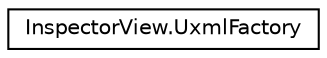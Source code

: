 digraph "Graphical Class Hierarchy"
{
 // LATEX_PDF_SIZE
  edge [fontname="Helvetica",fontsize="10",labelfontname="Helvetica",labelfontsize="10"];
  node [fontname="Helvetica",fontsize="10",shape=record];
  rankdir="LR";
  Node0 [label="InspectorView.UxmlFactory",height=0.2,width=0.4,color="black", fillcolor="white", style="filled",URL="$class_inspector_view_1_1_uxml_factory.html",tooltip=" "];
}
